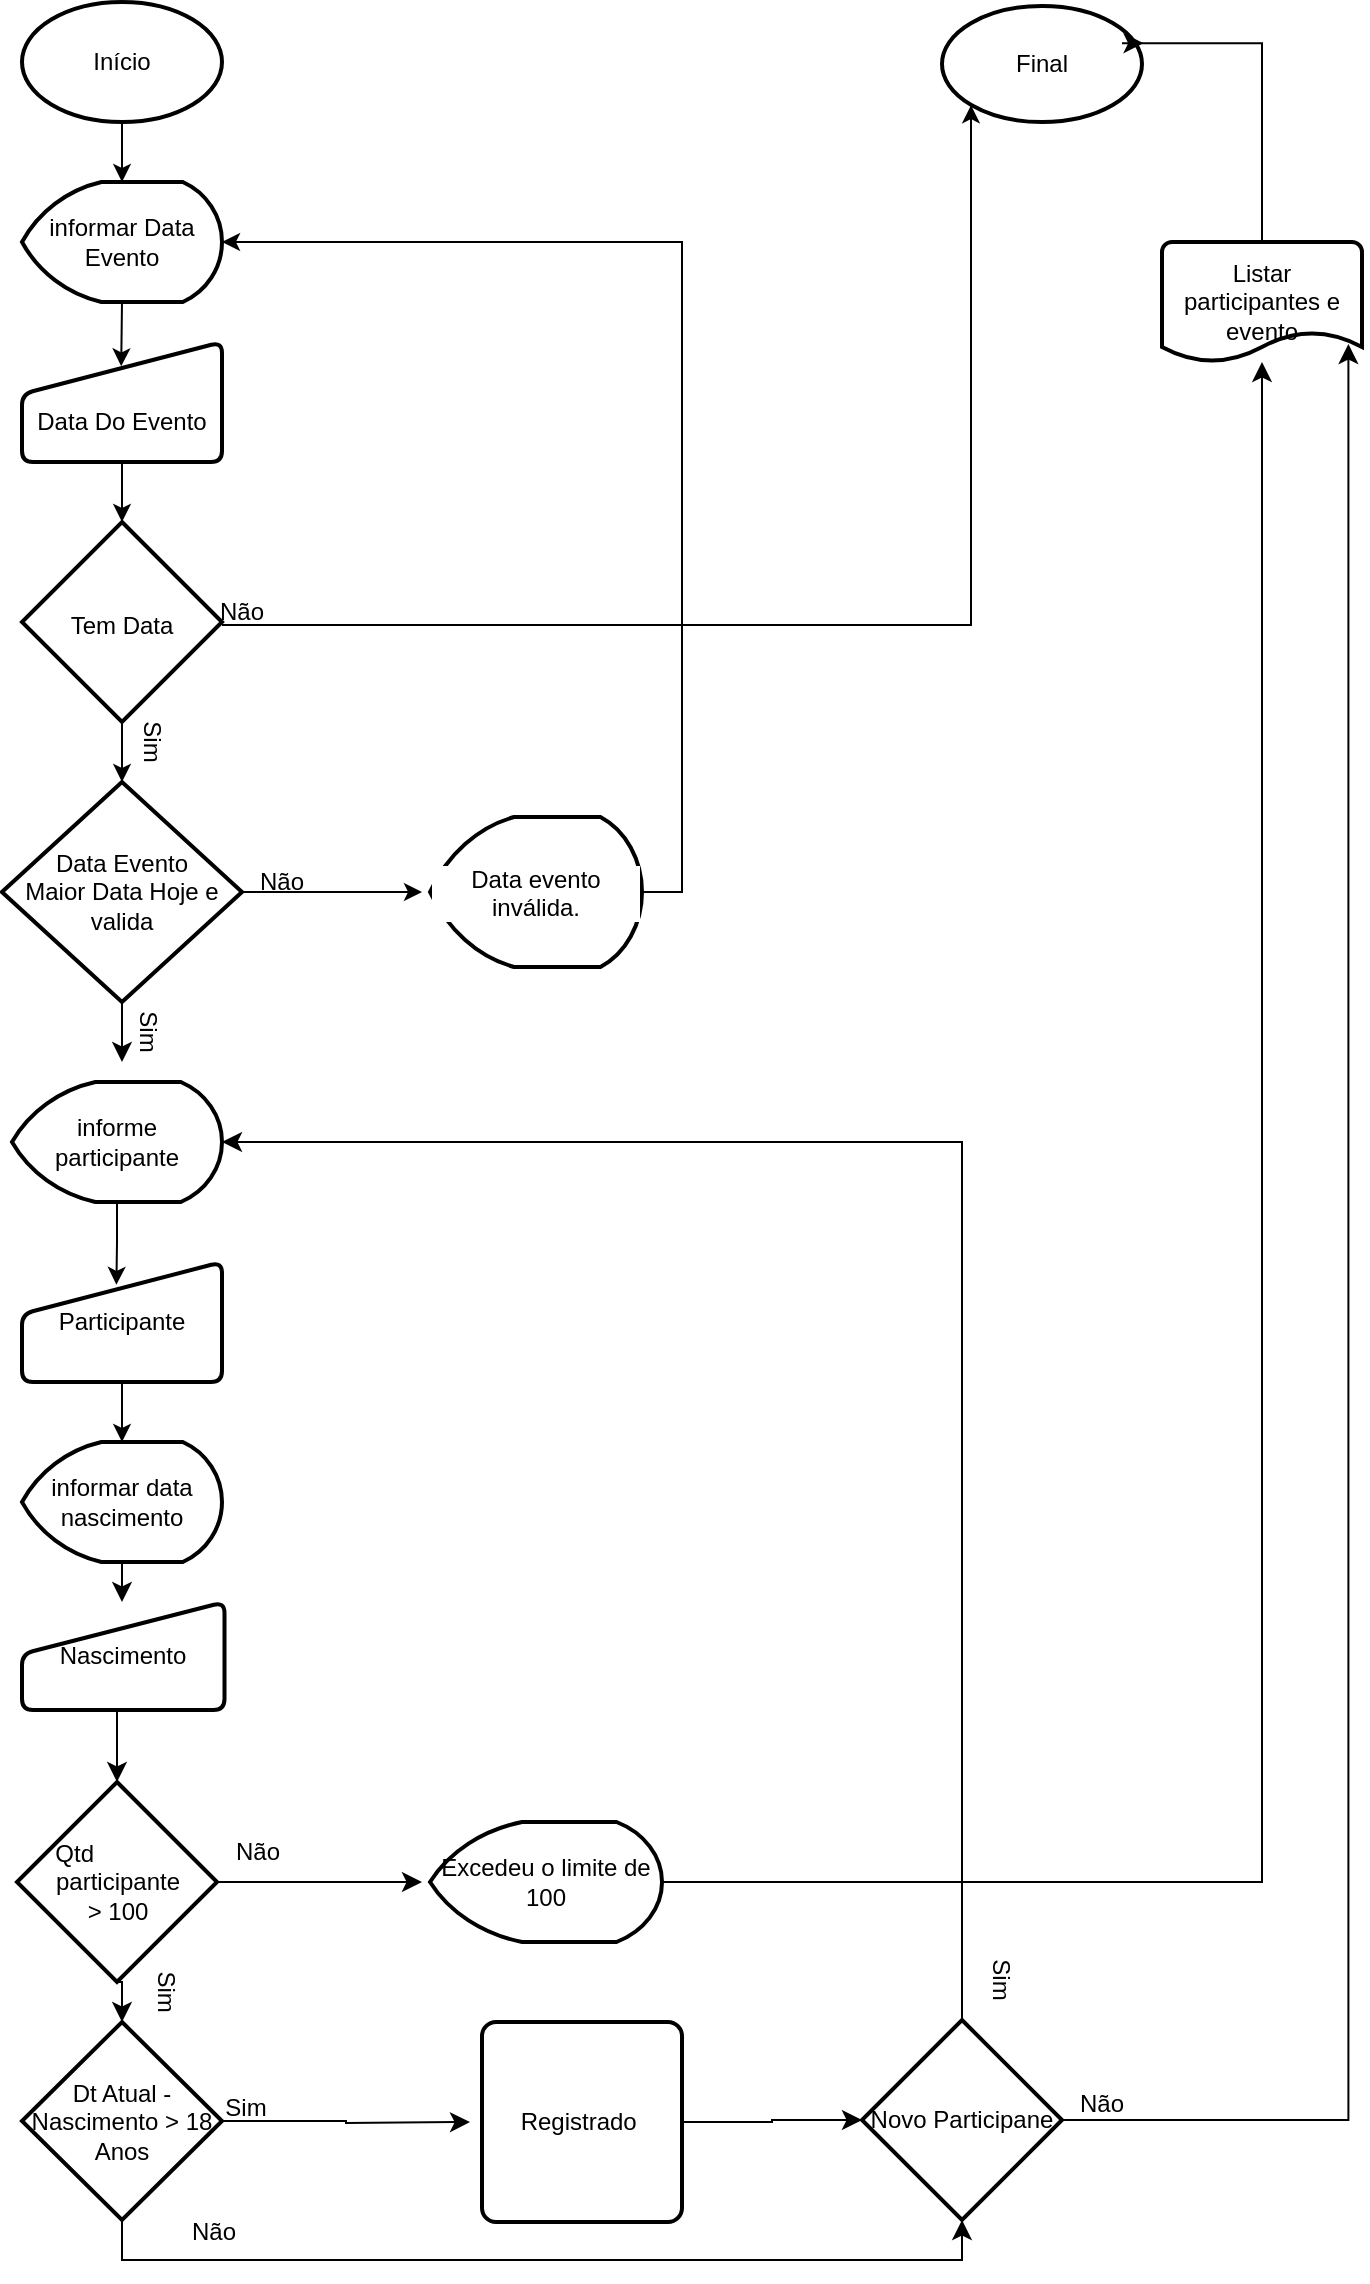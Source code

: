 <mxfile version="14.9.7" type="device"><diagram id="C5RBs43oDa-KdzZeNtuy" name="Page-1"><mxGraphModel dx="1038" dy="547" grid="1" gridSize="10" guides="1" tooltips="1" connect="1" arrows="1" fold="1" page="1" pageScale="1" pageWidth="827" pageHeight="1169" math="0" shadow="0"><root><mxCell id="WIyWlLk6GJQsqaUBKTNV-0"/><mxCell id="WIyWlLk6GJQsqaUBKTNV-1" parent="WIyWlLk6GJQsqaUBKTNV-0"/><mxCell id="S5sY4MaxmG8yrCLw8tiD-5" value="" style="strokeWidth=2;html=1;shape=mxgraph.flowchart.start_1;whiteSpace=wrap;" vertex="1" parent="WIyWlLk6GJQsqaUBKTNV-1"><mxGeometry x="110" y="20" width="100" height="60" as="geometry"/></mxCell><mxCell id="S5sY4MaxmG8yrCLw8tiD-40" style="edgeStyle=orthogonalEdgeStyle;rounded=0;orthogonalLoop=1;jettySize=auto;html=1;entryX=0.5;entryY=0;entryDx=0;entryDy=0;entryPerimeter=0;" edge="1" parent="WIyWlLk6GJQsqaUBKTNV-1" target="S5sY4MaxmG8yrCLw8tiD-34"><mxGeometry relative="1" as="geometry"><mxPoint x="160" y="80" as="sourcePoint"/></mxGeometry></mxCell><mxCell id="S5sY4MaxmG8yrCLw8tiD-6" value="&lt;font style=&quot;vertical-align: inherit&quot;&gt;&lt;font style=&quot;vertical-align: inherit&quot;&gt;Início&lt;/font&gt;&lt;/font&gt;" style="text;html=1;strokeColor=none;fillColor=none;align=center;verticalAlign=middle;whiteSpace=wrap;rounded=0;" vertex="1" parent="WIyWlLk6GJQsqaUBKTNV-1"><mxGeometry x="140" y="40" width="40" height="20" as="geometry"/></mxCell><mxCell id="S5sY4MaxmG8yrCLw8tiD-10" value="" style="html=1;strokeWidth=2;shape=manualInput;whiteSpace=wrap;rounded=1;size=26;arcSize=11;" vertex="1" parent="WIyWlLk6GJQsqaUBKTNV-1"><mxGeometry x="110" y="190" width="100" height="60" as="geometry"/></mxCell><mxCell id="S5sY4MaxmG8yrCLw8tiD-25" style="edgeStyle=orthogonalEdgeStyle;rounded=0;orthogonalLoop=1;jettySize=auto;html=1;exitX=0.5;exitY=1;exitDx=0;exitDy=0;entryX=0.5;entryY=0;entryDx=0;entryDy=0;entryPerimeter=0;" edge="1" parent="WIyWlLk6GJQsqaUBKTNV-1" source="S5sY4MaxmG8yrCLw8tiD-12" target="S5sY4MaxmG8yrCLw8tiD-18"><mxGeometry relative="1" as="geometry"/></mxCell><mxCell id="S5sY4MaxmG8yrCLw8tiD-12" value="&lt;font style=&quot;vertical-align: inherit&quot;&gt;&lt;font style=&quot;vertical-align: inherit&quot;&gt;&lt;font style=&quot;vertical-align: inherit&quot;&gt;&lt;font style=&quot;vertical-align: inherit&quot;&gt;&lt;font style=&quot;vertical-align: inherit&quot;&gt;&lt;font style=&quot;vertical-align: inherit&quot;&gt;Data Do Evento&lt;/font&gt;&lt;/font&gt;&lt;/font&gt;&lt;/font&gt;&lt;/font&gt;&lt;/font&gt;" style="text;html=1;strokeColor=none;fillColor=none;align=center;verticalAlign=middle;whiteSpace=wrap;rounded=0;" vertex="1" parent="WIyWlLk6GJQsqaUBKTNV-1"><mxGeometry x="110" y="210" width="100" height="40" as="geometry"/></mxCell><mxCell id="S5sY4MaxmG8yrCLw8tiD-27" style="edgeStyle=orthogonalEdgeStyle;rounded=0;orthogonalLoop=1;jettySize=auto;html=1;exitX=0.5;exitY=1;exitDx=0;exitDy=0;exitPerimeter=0;" edge="1" parent="WIyWlLk6GJQsqaUBKTNV-1" source="S5sY4MaxmG8yrCLw8tiD-18"><mxGeometry relative="1" as="geometry"><mxPoint x="160" y="410" as="targetPoint"/></mxGeometry></mxCell><mxCell id="S5sY4MaxmG8yrCLw8tiD-18" value="" style="strokeWidth=2;html=1;shape=mxgraph.flowchart.decision;whiteSpace=wrap;" vertex="1" parent="WIyWlLk6GJQsqaUBKTNV-1"><mxGeometry x="110" y="280" width="100" height="100" as="geometry"/></mxCell><mxCell id="S5sY4MaxmG8yrCLw8tiD-33" style="edgeStyle=orthogonalEdgeStyle;rounded=0;orthogonalLoop=1;jettySize=auto;html=1;exitX=1;exitY=0.5;exitDx=0;exitDy=0;entryX=0.145;entryY=0.855;entryDx=0;entryDy=0;entryPerimeter=0;" edge="1" parent="WIyWlLk6GJQsqaUBKTNV-1" source="S5sY4MaxmG8yrCLw8tiD-19" target="S5sY4MaxmG8yrCLw8tiD-20"><mxGeometry relative="1" as="geometry"/></mxCell><mxCell id="S5sY4MaxmG8yrCLw8tiD-19" value="&lt;font style=&quot;vertical-align: inherit&quot;&gt;&lt;font style=&quot;vertical-align: inherit&quot;&gt;&lt;font style=&quot;vertical-align: inherit&quot;&gt;&lt;font style=&quot;vertical-align: inherit&quot;&gt;&lt;font style=&quot;vertical-align: inherit&quot;&gt;&lt;font style=&quot;vertical-align: inherit&quot;&gt;Tem Data&lt;/font&gt;&lt;/font&gt;&lt;/font&gt;&lt;/font&gt;&lt;/font&gt;&lt;/font&gt;" style="text;html=1;strokeColor=none;fillColor=none;align=center;verticalAlign=middle;whiteSpace=wrap;rounded=0;" vertex="1" parent="WIyWlLk6GJQsqaUBKTNV-1"><mxGeometry x="110" y="320" width="100" height="23" as="geometry"/></mxCell><mxCell id="S5sY4MaxmG8yrCLw8tiD-20" value="" style="strokeWidth=2;html=1;shape=mxgraph.flowchart.start_1;whiteSpace=wrap;" vertex="1" parent="WIyWlLk6GJQsqaUBKTNV-1"><mxGeometry x="570" y="22" width="100" height="58" as="geometry"/></mxCell><mxCell id="S5sY4MaxmG8yrCLw8tiD-21" value="&lt;font style=&quot;vertical-align: inherit&quot;&gt;&lt;font style=&quot;vertical-align: inherit&quot;&gt;&lt;font style=&quot;vertical-align: inherit&quot;&gt;&lt;font style=&quot;vertical-align: inherit&quot;&gt;Final&lt;/font&gt;&lt;/font&gt;&lt;/font&gt;&lt;/font&gt;" style="text;html=1;strokeColor=none;fillColor=none;align=center;verticalAlign=middle;whiteSpace=wrap;rounded=0;" vertex="1" parent="WIyWlLk6GJQsqaUBKTNV-1"><mxGeometry x="590" y="41" width="60" height="20" as="geometry"/></mxCell><mxCell id="S5sY4MaxmG8yrCLw8tiD-45" style="edgeStyle=orthogonalEdgeStyle;rounded=0;orthogonalLoop=1;jettySize=auto;html=1;exitX=1;exitY=0.5;exitDx=0;exitDy=0;exitPerimeter=0;" edge="1" parent="WIyWlLk6GJQsqaUBKTNV-1" source="S5sY4MaxmG8yrCLw8tiD-26"><mxGeometry relative="1" as="geometry"><mxPoint x="310" y="465" as="targetPoint"/></mxGeometry></mxCell><mxCell id="S5sY4MaxmG8yrCLw8tiD-76" style="edgeStyle=orthogonalEdgeStyle;rounded=0;orthogonalLoop=1;jettySize=auto;html=1;exitX=0.5;exitY=1;exitDx=0;exitDy=0;exitPerimeter=0;startSize=5;endSize=7;" edge="1" parent="WIyWlLk6GJQsqaUBKTNV-1" source="S5sY4MaxmG8yrCLw8tiD-26"><mxGeometry relative="1" as="geometry"><mxPoint x="160" y="550" as="targetPoint"/></mxGeometry></mxCell><mxCell id="S5sY4MaxmG8yrCLw8tiD-26" value="" style="strokeWidth=2;html=1;shape=mxgraph.flowchart.decision;whiteSpace=wrap;" vertex="1" parent="WIyWlLk6GJQsqaUBKTNV-1"><mxGeometry x="100" y="410" width="120" height="110" as="geometry"/></mxCell><mxCell id="S5sY4MaxmG8yrCLw8tiD-28" value="&lt;font style=&quot;vertical-align: inherit&quot;&gt;&lt;font style=&quot;vertical-align: inherit&quot;&gt;&lt;font style=&quot;vertical-align: inherit&quot;&gt;&lt;font style=&quot;vertical-align: inherit&quot;&gt;&lt;font style=&quot;vertical-align: inherit&quot;&gt;&lt;font style=&quot;vertical-align: inherit&quot;&gt;&lt;font style=&quot;vertical-align: inherit&quot;&gt;&lt;font style=&quot;vertical-align: inherit&quot;&gt;&lt;font style=&quot;vertical-align: inherit&quot;&gt;&lt;font style=&quot;vertical-align: inherit&quot;&gt;&lt;font style=&quot;vertical-align: inherit&quot;&gt;&lt;font style=&quot;vertical-align: inherit&quot;&gt;&lt;font style=&quot;vertical-align: inherit&quot;&gt;&lt;font style=&quot;vertical-align: inherit&quot;&gt;Data Evento Maior Data Hoje e valida&lt;/font&gt;&lt;/font&gt;&lt;/font&gt;&lt;/font&gt;&lt;/font&gt;&lt;/font&gt;&lt;/font&gt;&lt;/font&gt;&lt;/font&gt;&lt;/font&gt;&lt;/font&gt;&lt;/font&gt;&lt;/font&gt;&lt;/font&gt;" style="text;html=1;strokeColor=none;fillColor=none;align=center;verticalAlign=middle;whiteSpace=wrap;rounded=0;" vertex="1" parent="WIyWlLk6GJQsqaUBKTNV-1"><mxGeometry x="110" y="435" width="100" height="60" as="geometry"/></mxCell><mxCell id="S5sY4MaxmG8yrCLw8tiD-29" value="&lt;font style=&quot;vertical-align: inherit&quot;&gt;&lt;font style=&quot;vertical-align: inherit&quot;&gt;Não&lt;/font&gt;&lt;/font&gt;" style="text;html=1;strokeColor=none;fillColor=none;align=center;verticalAlign=middle;whiteSpace=wrap;rounded=0;" vertex="1" parent="WIyWlLk6GJQsqaUBKTNV-1"><mxGeometry x="200" y="300" width="40" height="50" as="geometry"/></mxCell><mxCell id="S5sY4MaxmG8yrCLw8tiD-30" value="&lt;font style=&quot;vertical-align: inherit&quot;&gt;&lt;font style=&quot;vertical-align: inherit&quot;&gt;&lt;font style=&quot;vertical-align: inherit&quot;&gt;&lt;font style=&quot;vertical-align: inherit&quot;&gt;Sim&lt;/font&gt;&lt;/font&gt;&lt;/font&gt;&lt;/font&gt;" style="text;html=1;strokeColor=none;fillColor=none;align=center;verticalAlign=middle;whiteSpace=wrap;rounded=0;rotation=90;" vertex="1" parent="WIyWlLk6GJQsqaUBKTNV-1"><mxGeometry x="160" y="370" width="30" height="40" as="geometry"/></mxCell><mxCell id="S5sY4MaxmG8yrCLw8tiD-39" style="edgeStyle=orthogonalEdgeStyle;rounded=0;orthogonalLoop=1;jettySize=auto;html=1;exitX=0.5;exitY=1;exitDx=0;exitDy=0;exitPerimeter=0;entryX=0.496;entryY=0.203;entryDx=0;entryDy=0;entryPerimeter=0;" edge="1" parent="WIyWlLk6GJQsqaUBKTNV-1" source="S5sY4MaxmG8yrCLw8tiD-34" target="S5sY4MaxmG8yrCLw8tiD-10"><mxGeometry relative="1" as="geometry"/></mxCell><mxCell id="S5sY4MaxmG8yrCLw8tiD-34" value="&lt;font style=&quot;vertical-align: inherit&quot;&gt;&lt;font style=&quot;vertical-align: inherit&quot;&gt;informar Data Evento&lt;/font&gt;&lt;/font&gt;" style="strokeWidth=2;html=1;shape=mxgraph.flowchart.display;whiteSpace=wrap;" vertex="1" parent="WIyWlLk6GJQsqaUBKTNV-1"><mxGeometry x="110" y="110" width="100" height="60" as="geometry"/></mxCell><mxCell id="S5sY4MaxmG8yrCLw8tiD-47" style="edgeStyle=orthogonalEdgeStyle;rounded=0;orthogonalLoop=1;jettySize=auto;html=1;exitX=1;exitY=0.5;exitDx=0;exitDy=0;exitPerimeter=0;entryX=1;entryY=0.5;entryDx=0;entryDy=0;entryPerimeter=0;" edge="1" parent="WIyWlLk6GJQsqaUBKTNV-1" source="S5sY4MaxmG8yrCLw8tiD-43" target="S5sY4MaxmG8yrCLw8tiD-34"><mxGeometry relative="1" as="geometry"/></mxCell><mxCell id="S5sY4MaxmG8yrCLw8tiD-43" value="&lt;p class=&quot;MsoNormal&quot; style=&quot;margin-bottom: 0cm ; line-height: normal ; background: white&quot;&gt;&lt;span style=&quot;font-size: 9pt ; font-family: &amp;#34;arial&amp;#34; , sans-serif&quot;&gt;Data&amp;nbsp;&lt;/span&gt;&lt;span style=&quot;font-family: &amp;#34;arial&amp;#34; , sans-serif ; font-size: 9pt&quot;&gt;evento inválida.&lt;/span&gt;&lt;/p&gt;&lt;p class=&quot;MsoNormal&quot; style=&quot;margin-bottom: 0cm ; line-height: normal ; background: white&quot;&gt;&lt;span style=&quot;font-size: 9.0pt ; font-family: &amp;#34;arial&amp;#34; , sans-serif&quot;&gt;&lt;/span&gt;&lt;/p&gt;" style="strokeWidth=2;html=1;shape=mxgraph.flowchart.display;whiteSpace=wrap;" vertex="1" parent="WIyWlLk6GJQsqaUBKTNV-1"><mxGeometry x="314" y="427.5" width="106" height="75" as="geometry"/></mxCell><mxCell id="S5sY4MaxmG8yrCLw8tiD-63" style="edgeStyle=orthogonalEdgeStyle;rounded=0;orthogonalLoop=1;jettySize=auto;html=1;exitX=0.5;exitY=1;exitDx=0;exitDy=0;exitPerimeter=0;entryX=0.472;entryY=0.19;entryDx=0;entryDy=0;entryPerimeter=0;" edge="1" parent="WIyWlLk6GJQsqaUBKTNV-1" source="S5sY4MaxmG8yrCLw8tiD-48" target="S5sY4MaxmG8yrCLw8tiD-50"><mxGeometry relative="1" as="geometry"/></mxCell><mxCell id="S5sY4MaxmG8yrCLw8tiD-48" value="&lt;font style=&quot;vertical-align: inherit&quot;&gt;&lt;font style=&quot;vertical-align: inherit&quot;&gt;informe participante&lt;/font&gt;&lt;/font&gt;" style="strokeWidth=2;html=1;shape=mxgraph.flowchart.display;whiteSpace=wrap;" vertex="1" parent="WIyWlLk6GJQsqaUBKTNV-1"><mxGeometry x="105" y="560" width="105" height="60" as="geometry"/></mxCell><mxCell id="S5sY4MaxmG8yrCLw8tiD-64" style="edgeStyle=orthogonalEdgeStyle;rounded=0;orthogonalLoop=1;jettySize=auto;html=1;exitX=0.5;exitY=1;exitDx=0;exitDy=0;" edge="1" parent="WIyWlLk6GJQsqaUBKTNV-1" source="S5sY4MaxmG8yrCLw8tiD-50" target="S5sY4MaxmG8yrCLw8tiD-55"><mxGeometry relative="1" as="geometry"/></mxCell><mxCell id="S5sY4MaxmG8yrCLw8tiD-50" value="&lt;font style=&quot;vertical-align: inherit&quot;&gt;&lt;font style=&quot;vertical-align: inherit&quot;&gt;Participante&lt;/font&gt;&lt;/font&gt;" style="html=1;strokeWidth=2;shape=manualInput;whiteSpace=wrap;rounded=1;size=26;arcSize=11;" vertex="1" parent="WIyWlLk6GJQsqaUBKTNV-1"><mxGeometry x="110" y="650" width="100" height="60" as="geometry"/></mxCell><mxCell id="S5sY4MaxmG8yrCLw8tiD-87" style="edgeStyle=orthogonalEdgeStyle;rounded=0;orthogonalLoop=1;jettySize=auto;html=1;exitX=0.5;exitY=1;exitDx=0;exitDy=0;exitPerimeter=0;startSize=5;endSize=7;" edge="1" parent="WIyWlLk6GJQsqaUBKTNV-1" source="S5sY4MaxmG8yrCLw8tiD-55" target="S5sY4MaxmG8yrCLw8tiD-81"><mxGeometry relative="1" as="geometry"/></mxCell><mxCell id="S5sY4MaxmG8yrCLw8tiD-55" value="&lt;font style=&quot;vertical-align: inherit&quot;&gt;&lt;font style=&quot;vertical-align: inherit&quot;&gt;informar data nascimento&lt;/font&gt;&lt;/font&gt;" style="strokeWidth=2;html=1;shape=mxgraph.flowchart.display;whiteSpace=wrap;" vertex="1" parent="WIyWlLk6GJQsqaUBKTNV-1"><mxGeometry x="110" y="740" width="100" height="60" as="geometry"/></mxCell><mxCell id="S5sY4MaxmG8yrCLw8tiD-67" value="&lt;font style=&quot;vertical-align: inherit&quot;&gt;&lt;font style=&quot;vertical-align: inherit&quot;&gt;Não&lt;/font&gt;&lt;/font&gt;" style="text;html=1;strokeColor=none;fillColor=none;align=center;verticalAlign=middle;whiteSpace=wrap;rounded=0;" vertex="1" parent="WIyWlLk6GJQsqaUBKTNV-1"><mxGeometry x="220" y="435" width="40" height="50" as="geometry"/></mxCell><mxCell id="S5sY4MaxmG8yrCLw8tiD-77" value="&lt;font style=&quot;vertical-align: inherit&quot;&gt;&lt;font style=&quot;vertical-align: inherit&quot;&gt;&lt;font style=&quot;vertical-align: inherit&quot;&gt;&lt;font style=&quot;vertical-align: inherit&quot;&gt;Sim&lt;/font&gt;&lt;/font&gt;&lt;/font&gt;&lt;/font&gt;" style="text;html=1;strokeColor=none;fillColor=none;align=center;verticalAlign=middle;whiteSpace=wrap;rounded=0;rotation=90;" vertex="1" parent="WIyWlLk6GJQsqaUBKTNV-1"><mxGeometry x="160" y="515" width="26" height="40" as="geometry"/></mxCell><mxCell id="S5sY4MaxmG8yrCLw8tiD-89" style="edgeStyle=orthogonalEdgeStyle;rounded=0;orthogonalLoop=1;jettySize=auto;html=1;exitX=0.5;exitY=1;exitDx=0;exitDy=0;exitPerimeter=0;entryX=0.5;entryY=0;entryDx=0;entryDy=0;entryPerimeter=0;startSize=5;endSize=7;" edge="1" parent="WIyWlLk6GJQsqaUBKTNV-1" source="S5sY4MaxmG8yrCLw8tiD-78" target="S5sY4MaxmG8yrCLw8tiD-80"><mxGeometry relative="1" as="geometry"/></mxCell><mxCell id="S5sY4MaxmG8yrCLw8tiD-92" style="edgeStyle=orthogonalEdgeStyle;rounded=0;orthogonalLoop=1;jettySize=auto;html=1;exitX=1;exitY=0.5;exitDx=0;exitDy=0;exitPerimeter=0;startSize=5;endSize=7;" edge="1" parent="WIyWlLk6GJQsqaUBKTNV-1" source="S5sY4MaxmG8yrCLw8tiD-78"><mxGeometry relative="1" as="geometry"><mxPoint x="310" y="960" as="targetPoint"/></mxGeometry></mxCell><mxCell id="S5sY4MaxmG8yrCLw8tiD-78" value="Qtd&amp;nbsp; &amp;nbsp; &amp;nbsp; &amp;nbsp; &amp;nbsp; &amp;nbsp; &amp;nbsp; participante&lt;br&gt;&amp;gt; 100" style="strokeWidth=2;html=1;shape=mxgraph.flowchart.decision;whiteSpace=wrap;" vertex="1" parent="WIyWlLk6GJQsqaUBKTNV-1"><mxGeometry x="107.5" y="910" width="100" height="100" as="geometry"/></mxCell><mxCell id="S5sY4MaxmG8yrCLw8tiD-97" style="edgeStyle=orthogonalEdgeStyle;rounded=0;orthogonalLoop=1;jettySize=auto;html=1;exitX=1;exitY=0.5;exitDx=0;exitDy=0;exitPerimeter=0;startSize=5;endSize=7;" edge="1" parent="WIyWlLk6GJQsqaUBKTNV-1" source="S5sY4MaxmG8yrCLw8tiD-80"><mxGeometry relative="1" as="geometry"><mxPoint x="334" y="1080" as="targetPoint"/></mxGeometry></mxCell><mxCell id="S5sY4MaxmG8yrCLw8tiD-104" style="edgeStyle=orthogonalEdgeStyle;rounded=0;orthogonalLoop=1;jettySize=auto;html=1;exitX=0.5;exitY=1;exitDx=0;exitDy=0;exitPerimeter=0;entryX=0.5;entryY=1;entryDx=0;entryDy=0;entryPerimeter=0;startSize=5;endSize=7;" edge="1" parent="WIyWlLk6GJQsqaUBKTNV-1" source="S5sY4MaxmG8yrCLw8tiD-80" target="S5sY4MaxmG8yrCLw8tiD-99"><mxGeometry relative="1" as="geometry"/></mxCell><mxCell id="S5sY4MaxmG8yrCLw8tiD-80" value="Dt Atual - Nascimento &amp;gt; 18 Anos" style="strokeWidth=2;html=1;shape=mxgraph.flowchart.decision;whiteSpace=wrap;" vertex="1" parent="WIyWlLk6GJQsqaUBKTNV-1"><mxGeometry x="110" y="1030" width="100" height="99" as="geometry"/></mxCell><mxCell id="S5sY4MaxmG8yrCLw8tiD-88" style="edgeStyle=orthogonalEdgeStyle;rounded=0;orthogonalLoop=1;jettySize=auto;html=1;exitX=0.5;exitY=1;exitDx=0;exitDy=0;entryX=0.5;entryY=0;entryDx=0;entryDy=0;entryPerimeter=0;startSize=5;endSize=7;" edge="1" parent="WIyWlLk6GJQsqaUBKTNV-1" source="S5sY4MaxmG8yrCLw8tiD-81" target="S5sY4MaxmG8yrCLw8tiD-78"><mxGeometry relative="1" as="geometry"/></mxCell><mxCell id="S5sY4MaxmG8yrCLw8tiD-81" value="Nascimento" style="html=1;strokeWidth=2;shape=manualInput;whiteSpace=wrap;rounded=1;size=26;arcSize=11;" vertex="1" parent="WIyWlLk6GJQsqaUBKTNV-1"><mxGeometry x="110" y="820" width="101.25" height="54" as="geometry"/></mxCell><mxCell id="S5sY4MaxmG8yrCLw8tiD-95" style="edgeStyle=orthogonalEdgeStyle;rounded=0;orthogonalLoop=1;jettySize=auto;html=1;exitX=1;exitY=0.5;exitDx=0;exitDy=0;exitPerimeter=0;startSize=5;endSize=7;" edge="1" parent="WIyWlLk6GJQsqaUBKTNV-1" source="S5sY4MaxmG8yrCLw8tiD-91" target="S5sY4MaxmG8yrCLw8tiD-94"><mxGeometry relative="1" as="geometry"/></mxCell><mxCell id="S5sY4MaxmG8yrCLw8tiD-91" value="Excedeu o limite de 100" style="strokeWidth=2;html=1;shape=mxgraph.flowchart.display;whiteSpace=wrap;" vertex="1" parent="WIyWlLk6GJQsqaUBKTNV-1"><mxGeometry x="314" y="930" width="116" height="60" as="geometry"/></mxCell><mxCell id="S5sY4MaxmG8yrCLw8tiD-98" style="edgeStyle=orthogonalEdgeStyle;rounded=0;orthogonalLoop=1;jettySize=auto;html=1;exitX=0.5;exitY=0;exitDx=0;exitDy=0;exitPerimeter=0;entryX=1.008;entryY=0.321;entryDx=0;entryDy=0;entryPerimeter=0;startSize=5;endSize=7;" edge="1" parent="WIyWlLk6GJQsqaUBKTNV-1" source="S5sY4MaxmG8yrCLw8tiD-94" target="S5sY4MaxmG8yrCLw8tiD-20"><mxGeometry relative="1" as="geometry"/></mxCell><mxCell id="S5sY4MaxmG8yrCLw8tiD-94" value="Listar participantes e evento" style="strokeWidth=2;html=1;shape=mxgraph.flowchart.document2;whiteSpace=wrap;size=0.25;" vertex="1" parent="WIyWlLk6GJQsqaUBKTNV-1"><mxGeometry x="680" y="140" width="100" height="60" as="geometry"/></mxCell><mxCell id="S5sY4MaxmG8yrCLw8tiD-101" style="edgeStyle=orthogonalEdgeStyle;rounded=0;orthogonalLoop=1;jettySize=auto;html=1;exitX=1;exitY=0.5;exitDx=0;exitDy=0;entryX=0;entryY=0.5;entryDx=0;entryDy=0;entryPerimeter=0;startSize=5;endSize=7;" edge="1" parent="WIyWlLk6GJQsqaUBKTNV-1" source="S5sY4MaxmG8yrCLw8tiD-96" target="S5sY4MaxmG8yrCLw8tiD-99"><mxGeometry relative="1" as="geometry"/></mxCell><mxCell id="S5sY4MaxmG8yrCLw8tiD-96" value="Registrado&amp;nbsp;" style="rounded=1;whiteSpace=wrap;html=1;absoluteArcSize=1;arcSize=14;strokeWidth=2;" vertex="1" parent="WIyWlLk6GJQsqaUBKTNV-1"><mxGeometry x="340" y="1030" width="100" height="100" as="geometry"/></mxCell><mxCell id="S5sY4MaxmG8yrCLw8tiD-108" style="edgeStyle=orthogonalEdgeStyle;rounded=0;orthogonalLoop=1;jettySize=auto;html=1;exitX=1;exitY=0.5;exitDx=0;exitDy=0;exitPerimeter=0;entryX=0.932;entryY=0.85;entryDx=0;entryDy=0;entryPerimeter=0;startSize=5;endSize=7;" edge="1" parent="WIyWlLk6GJQsqaUBKTNV-1" source="S5sY4MaxmG8yrCLw8tiD-99" target="S5sY4MaxmG8yrCLw8tiD-94"><mxGeometry relative="1" as="geometry"/></mxCell><mxCell id="S5sY4MaxmG8yrCLw8tiD-109" style="edgeStyle=orthogonalEdgeStyle;rounded=0;orthogonalLoop=1;jettySize=auto;html=1;exitX=0.5;exitY=0;exitDx=0;exitDy=0;exitPerimeter=0;entryX=1;entryY=0.5;entryDx=0;entryDy=0;entryPerimeter=0;startSize=5;endSize=7;" edge="1" parent="WIyWlLk6GJQsqaUBKTNV-1" source="S5sY4MaxmG8yrCLw8tiD-99" target="S5sY4MaxmG8yrCLw8tiD-48"><mxGeometry relative="1" as="geometry"/></mxCell><mxCell id="S5sY4MaxmG8yrCLw8tiD-99" value="Novo Participane" style="strokeWidth=2;html=1;shape=mxgraph.flowchart.decision;whiteSpace=wrap;" vertex="1" parent="WIyWlLk6GJQsqaUBKTNV-1"><mxGeometry x="530" y="1029" width="100" height="100" as="geometry"/></mxCell><mxCell id="S5sY4MaxmG8yrCLw8tiD-102" value="&lt;font style=&quot;vertical-align: inherit&quot;&gt;&lt;font style=&quot;vertical-align: inherit&quot;&gt;Não&lt;/font&gt;&lt;/font&gt;" style="text;html=1;strokeColor=none;fillColor=none;align=center;verticalAlign=middle;whiteSpace=wrap;rounded=0;" vertex="1" parent="WIyWlLk6GJQsqaUBKTNV-1"><mxGeometry x="207.5" y="920" width="40" height="50" as="geometry"/></mxCell><mxCell id="S5sY4MaxmG8yrCLw8tiD-103" value="&lt;font style=&quot;vertical-align: inherit&quot;&gt;&lt;font style=&quot;vertical-align: inherit&quot;&gt;&lt;font style=&quot;vertical-align: inherit&quot;&gt;&lt;font style=&quot;vertical-align: inherit&quot;&gt;Sim&lt;/font&gt;&lt;/font&gt;&lt;/font&gt;&lt;/font&gt;" style="text;html=1;strokeColor=none;fillColor=none;align=center;verticalAlign=middle;whiteSpace=wrap;rounded=0;rotation=90;" vertex="1" parent="WIyWlLk6GJQsqaUBKTNV-1"><mxGeometry x="163.45" y="996.07" width="38.25" height="39.13" as="geometry"/></mxCell><mxCell id="S5sY4MaxmG8yrCLw8tiD-105" value="&lt;font style=&quot;vertical-align: inherit&quot;&gt;&lt;font style=&quot;vertical-align: inherit&quot;&gt;Não&lt;/font&gt;&lt;/font&gt;" style="text;html=1;strokeColor=none;fillColor=none;align=center;verticalAlign=middle;whiteSpace=wrap;rounded=0;" vertex="1" parent="WIyWlLk6GJQsqaUBKTNV-1"><mxGeometry x="186" y="1110" width="40" height="50" as="geometry"/></mxCell><mxCell id="S5sY4MaxmG8yrCLw8tiD-107" value="&lt;font style=&quot;vertical-align: inherit&quot;&gt;&lt;font style=&quot;vertical-align: inherit&quot;&gt;Sim&lt;/font&gt;&lt;/font&gt;" style="text;html=1;strokeColor=none;fillColor=none;align=center;verticalAlign=middle;whiteSpace=wrap;rounded=0;" vertex="1" parent="WIyWlLk6GJQsqaUBKTNV-1"><mxGeometry x="201.7" y="1050" width="40" height="46" as="geometry"/></mxCell><mxCell id="S5sY4MaxmG8yrCLw8tiD-110" value="&lt;font style=&quot;vertical-align: inherit&quot;&gt;&lt;font style=&quot;vertical-align: inherit&quot;&gt;Não&lt;/font&gt;&lt;/font&gt;" style="text;html=1;strokeColor=none;fillColor=none;align=center;verticalAlign=middle;whiteSpace=wrap;rounded=0;" vertex="1" parent="WIyWlLk6GJQsqaUBKTNV-1"><mxGeometry x="630" y="1046" width="40" height="50" as="geometry"/></mxCell><mxCell id="S5sY4MaxmG8yrCLw8tiD-112" value="&lt;font style=&quot;vertical-align: inherit&quot;&gt;&lt;font style=&quot;vertical-align: inherit&quot;&gt;&lt;font style=&quot;vertical-align: inherit&quot;&gt;&lt;font style=&quot;vertical-align: inherit&quot;&gt;Sim&lt;/font&gt;&lt;/font&gt;&lt;/font&gt;&lt;/font&gt;" style="text;html=1;strokeColor=none;fillColor=none;align=center;verticalAlign=middle;whiteSpace=wrap;rounded=0;rotation=90;" vertex="1" parent="WIyWlLk6GJQsqaUBKTNV-1"><mxGeometry x="580.0" y="989.56" width="38.25" height="39.13" as="geometry"/></mxCell></root></mxGraphModel></diagram></mxfile>